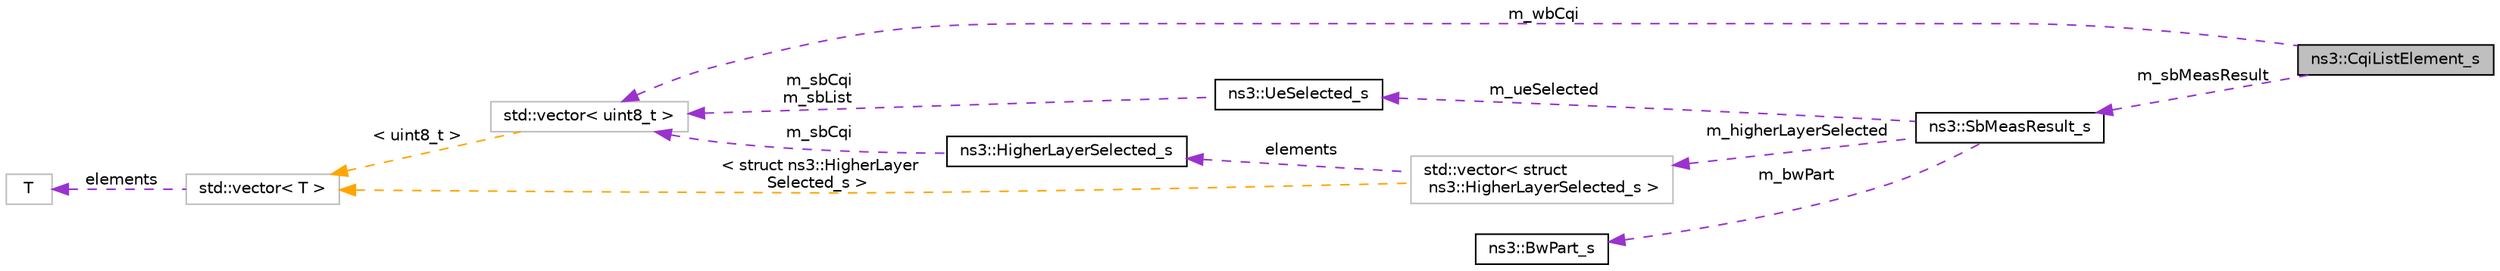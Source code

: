 digraph "ns3::CqiListElement_s"
{
 // LATEX_PDF_SIZE
  edge [fontname="Helvetica",fontsize="10",labelfontname="Helvetica",labelfontsize="10"];
  node [fontname="Helvetica",fontsize="10",shape=record];
  rankdir="LR";
  Node1 [label="ns3::CqiListElement_s",height=0.2,width=0.4,color="black", fillcolor="grey75", style="filled", fontcolor="black",tooltip="See section 4.3.24 cqiListElement."];
  Node2 -> Node1 [dir="back",color="darkorchid3",fontsize="10",style="dashed",label=" m_wbCqi" ,fontname="Helvetica"];
  Node2 [label="std::vector\< uint8_t \>",height=0.2,width=0.4,color="grey75", fillcolor="white", style="filled",tooltip=" "];
  Node3 -> Node2 [dir="back",color="orange",fontsize="10",style="dashed",label=" \< uint8_t \>" ,fontname="Helvetica"];
  Node3 [label="std::vector\< T \>",height=0.2,width=0.4,color="grey75", fillcolor="white", style="filled",tooltip=" "];
  Node4 -> Node3 [dir="back",color="darkorchid3",fontsize="10",style="dashed",label=" elements" ,fontname="Helvetica"];
  Node4 [label="T",height=0.2,width=0.4,color="grey75", fillcolor="white", style="filled",tooltip=" "];
  Node5 -> Node1 [dir="back",color="darkorchid3",fontsize="10",style="dashed",label=" m_sbMeasResult" ,fontname="Helvetica"];
  Node5 [label="ns3::SbMeasResult_s",height=0.2,width=0.4,color="black", fillcolor="white", style="filled",URL="$structns3_1_1_sb_meas_result__s.html",tooltip="See section 4.3.25 sbMeasResult."];
  Node6 -> Node5 [dir="back",color="darkorchid3",fontsize="10",style="dashed",label=" m_ueSelected" ,fontname="Helvetica"];
  Node6 [label="ns3::UeSelected_s",height=0.2,width=0.4,color="black", fillcolor="white", style="filled",URL="$structns3_1_1_ue_selected__s.html",tooltip="See section 4.3.26 ueSelected."];
  Node2 -> Node6 [dir="back",color="darkorchid3",fontsize="10",style="dashed",label=" m_sbCqi\nm_sbList" ,fontname="Helvetica"];
  Node7 -> Node5 [dir="back",color="darkorchid3",fontsize="10",style="dashed",label=" m_higherLayerSelected" ,fontname="Helvetica"];
  Node7 [label="std::vector\< struct\l ns3::HigherLayerSelected_s \>",height=0.2,width=0.4,color="grey75", fillcolor="white", style="filled",tooltip=" "];
  Node8 -> Node7 [dir="back",color="darkorchid3",fontsize="10",style="dashed",label=" elements" ,fontname="Helvetica"];
  Node8 [label="ns3::HigherLayerSelected_s",height=0.2,width=0.4,color="black", fillcolor="white", style="filled",URL="$structns3_1_1_higher_layer_selected__s.html",tooltip="See section 4.3.27 higherLayerSelected."];
  Node2 -> Node8 [dir="back",color="darkorchid3",fontsize="10",style="dashed",label=" m_sbCqi" ,fontname="Helvetica"];
  Node3 -> Node7 [dir="back",color="orange",fontsize="10",style="dashed",label=" \< struct ns3::HigherLayer\lSelected_s \>" ,fontname="Helvetica"];
  Node9 -> Node5 [dir="back",color="darkorchid3",fontsize="10",style="dashed",label=" m_bwPart" ,fontname="Helvetica"];
  Node9 [label="ns3::BwPart_s",height=0.2,width=0.4,color="black", fillcolor="white", style="filled",URL="$structns3_1_1_bw_part__s.html",tooltip="See section 4.3.28 bwPart."];
}
